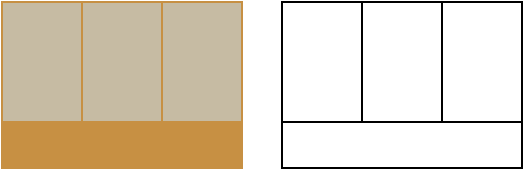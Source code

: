 <mxfile>
    <diagram id="mYe__kDwSebMAsemXZj7" name="第 1 页">
        <mxGraphModel dx="509" dy="384" grid="1" gridSize="10" guides="1" tooltips="1" connect="1" arrows="1" fold="1" page="1" pageScale="1" pageWidth="827" pageHeight="1169" math="0" shadow="0">
            <root>
                <mxCell id="0"/>
                <mxCell id="1" parent="0"/>
                <mxCell id="7" value="" style="rounded=0;whiteSpace=wrap;html=1;" vertex="1" parent="1">
                    <mxGeometry x="250" y="240" width="120" height="83" as="geometry"/>
                </mxCell>
                <mxCell id="9" value="" style="rounded=0;whiteSpace=wrap;html=1;" vertex="1" parent="1">
                    <mxGeometry x="250" y="240" width="40" height="60" as="geometry"/>
                </mxCell>
                <mxCell id="10" value="" style="rounded=0;whiteSpace=wrap;html=1;" vertex="1" parent="1">
                    <mxGeometry x="290" y="240" width="40" height="60" as="geometry"/>
                </mxCell>
                <mxCell id="11" value="" style="rounded=0;whiteSpace=wrap;html=1;" vertex="1" parent="1">
                    <mxGeometry x="330" y="240" width="40" height="60" as="geometry"/>
                </mxCell>
                <mxCell id="12" value="" style="rounded=0;whiteSpace=wrap;html=1;strokeColor=#C79043;fillColor=#C79043;" vertex="1" parent="1">
                    <mxGeometry x="110" y="240" width="120" height="83" as="geometry"/>
                </mxCell>
                <mxCell id="13" value="" style="rounded=0;whiteSpace=wrap;html=1;fillColor=#C6BBA3;strokeColor=#C79043;" vertex="1" parent="1">
                    <mxGeometry x="110" y="240" width="40" height="60" as="geometry"/>
                </mxCell>
                <mxCell id="14" value="" style="rounded=0;whiteSpace=wrap;html=1;fillColor=#C6BBA3;strokeColor=#C79043;" vertex="1" parent="1">
                    <mxGeometry x="150" y="240" width="40" height="60" as="geometry"/>
                </mxCell>
                <mxCell id="15" value="" style="rounded=0;whiteSpace=wrap;html=1;fillColor=#c6bba3;strokeColor=#C79043;" vertex="1" parent="1">
                    <mxGeometry x="190" y="240" width="40" height="60" as="geometry"/>
                </mxCell>
            </root>
        </mxGraphModel>
    </diagram>
</mxfile>